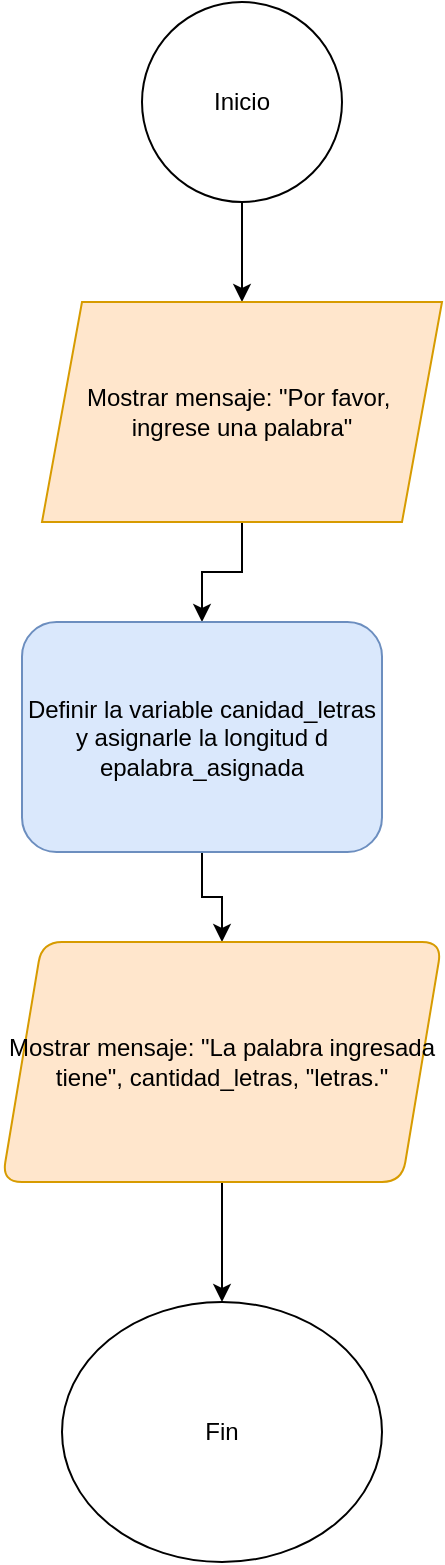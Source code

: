 <mxfile version="24.7.7">
  <diagram id="C5RBs43oDa-KdzZeNtuy" name="Page-1">
    <mxGraphModel dx="1002" dy="533" grid="1" gridSize="10" guides="1" tooltips="1" connect="1" arrows="1" fold="1" page="1" pageScale="1" pageWidth="827" pageHeight="1169" math="0" shadow="0">
      <root>
        <mxCell id="WIyWlLk6GJQsqaUBKTNV-0" />
        <mxCell id="WIyWlLk6GJQsqaUBKTNV-1" parent="WIyWlLk6GJQsqaUBKTNV-0" />
        <mxCell id="QCrbIoIutA18WwkuLbIm-2" value="" style="edgeStyle=orthogonalEdgeStyle;rounded=0;orthogonalLoop=1;jettySize=auto;html=1;" edge="1" parent="WIyWlLk6GJQsqaUBKTNV-1" source="QCrbIoIutA18WwkuLbIm-0" target="QCrbIoIutA18WwkuLbIm-1">
          <mxGeometry relative="1" as="geometry" />
        </mxCell>
        <mxCell id="QCrbIoIutA18WwkuLbIm-0" value="Inicio" style="ellipse;whiteSpace=wrap;html=1;aspect=fixed;" vertex="1" parent="WIyWlLk6GJQsqaUBKTNV-1">
          <mxGeometry x="300" y="40" width="100" height="100" as="geometry" />
        </mxCell>
        <mxCell id="QCrbIoIutA18WwkuLbIm-4" value="" style="edgeStyle=orthogonalEdgeStyle;rounded=0;orthogonalLoop=1;jettySize=auto;html=1;" edge="1" parent="WIyWlLk6GJQsqaUBKTNV-1" source="QCrbIoIutA18WwkuLbIm-1" target="QCrbIoIutA18WwkuLbIm-3">
          <mxGeometry relative="1" as="geometry" />
        </mxCell>
        <mxCell id="QCrbIoIutA18WwkuLbIm-1" value="Mostrar mensaje: &quot;Por favor,&amp;nbsp;&lt;div&gt;ingrese una palabra&quot;&lt;/div&gt;" style="shape=parallelogram;perimeter=parallelogramPerimeter;whiteSpace=wrap;html=1;fixedSize=1;fillColor=#ffe6cc;strokeColor=#d79b00;" vertex="1" parent="WIyWlLk6GJQsqaUBKTNV-1">
          <mxGeometry x="250" y="190" width="200" height="110" as="geometry" />
        </mxCell>
        <mxCell id="QCrbIoIutA18WwkuLbIm-6" value="" style="edgeStyle=orthogonalEdgeStyle;rounded=0;orthogonalLoop=1;jettySize=auto;html=1;" edge="1" parent="WIyWlLk6GJQsqaUBKTNV-1" source="QCrbIoIutA18WwkuLbIm-3" target="QCrbIoIutA18WwkuLbIm-5">
          <mxGeometry relative="1" as="geometry" />
        </mxCell>
        <mxCell id="QCrbIoIutA18WwkuLbIm-3" value="Definir la variable canidad_letras y asignarle la longitud d epalabra_asignada" style="rounded=1;whiteSpace=wrap;html=1;fillColor=#dae8fc;strokeColor=#6c8ebf;" vertex="1" parent="WIyWlLk6GJQsqaUBKTNV-1">
          <mxGeometry x="240" y="350" width="180" height="115" as="geometry" />
        </mxCell>
        <mxCell id="QCrbIoIutA18WwkuLbIm-8" value="" style="edgeStyle=orthogonalEdgeStyle;rounded=0;orthogonalLoop=1;jettySize=auto;html=1;" edge="1" parent="WIyWlLk6GJQsqaUBKTNV-1" source="QCrbIoIutA18WwkuLbIm-5" target="QCrbIoIutA18WwkuLbIm-7">
          <mxGeometry relative="1" as="geometry" />
        </mxCell>
        <mxCell id="QCrbIoIutA18WwkuLbIm-5" value="Mostrar mensaje: &quot;La palabra ingresada tiene&quot;, cantidad_letras, &quot;letras.&quot;" style="shape=parallelogram;perimeter=parallelogramPerimeter;whiteSpace=wrap;html=1;fixedSize=1;rounded=1;fillColor=#ffe6cc;strokeColor=#d79b00;" vertex="1" parent="WIyWlLk6GJQsqaUBKTNV-1">
          <mxGeometry x="230" y="510" width="220" height="120" as="geometry" />
        </mxCell>
        <mxCell id="QCrbIoIutA18WwkuLbIm-7" value="Fin" style="ellipse;whiteSpace=wrap;html=1;rounded=1;" vertex="1" parent="WIyWlLk6GJQsqaUBKTNV-1">
          <mxGeometry x="260" y="690" width="160" height="130" as="geometry" />
        </mxCell>
      </root>
    </mxGraphModel>
  </diagram>
</mxfile>
